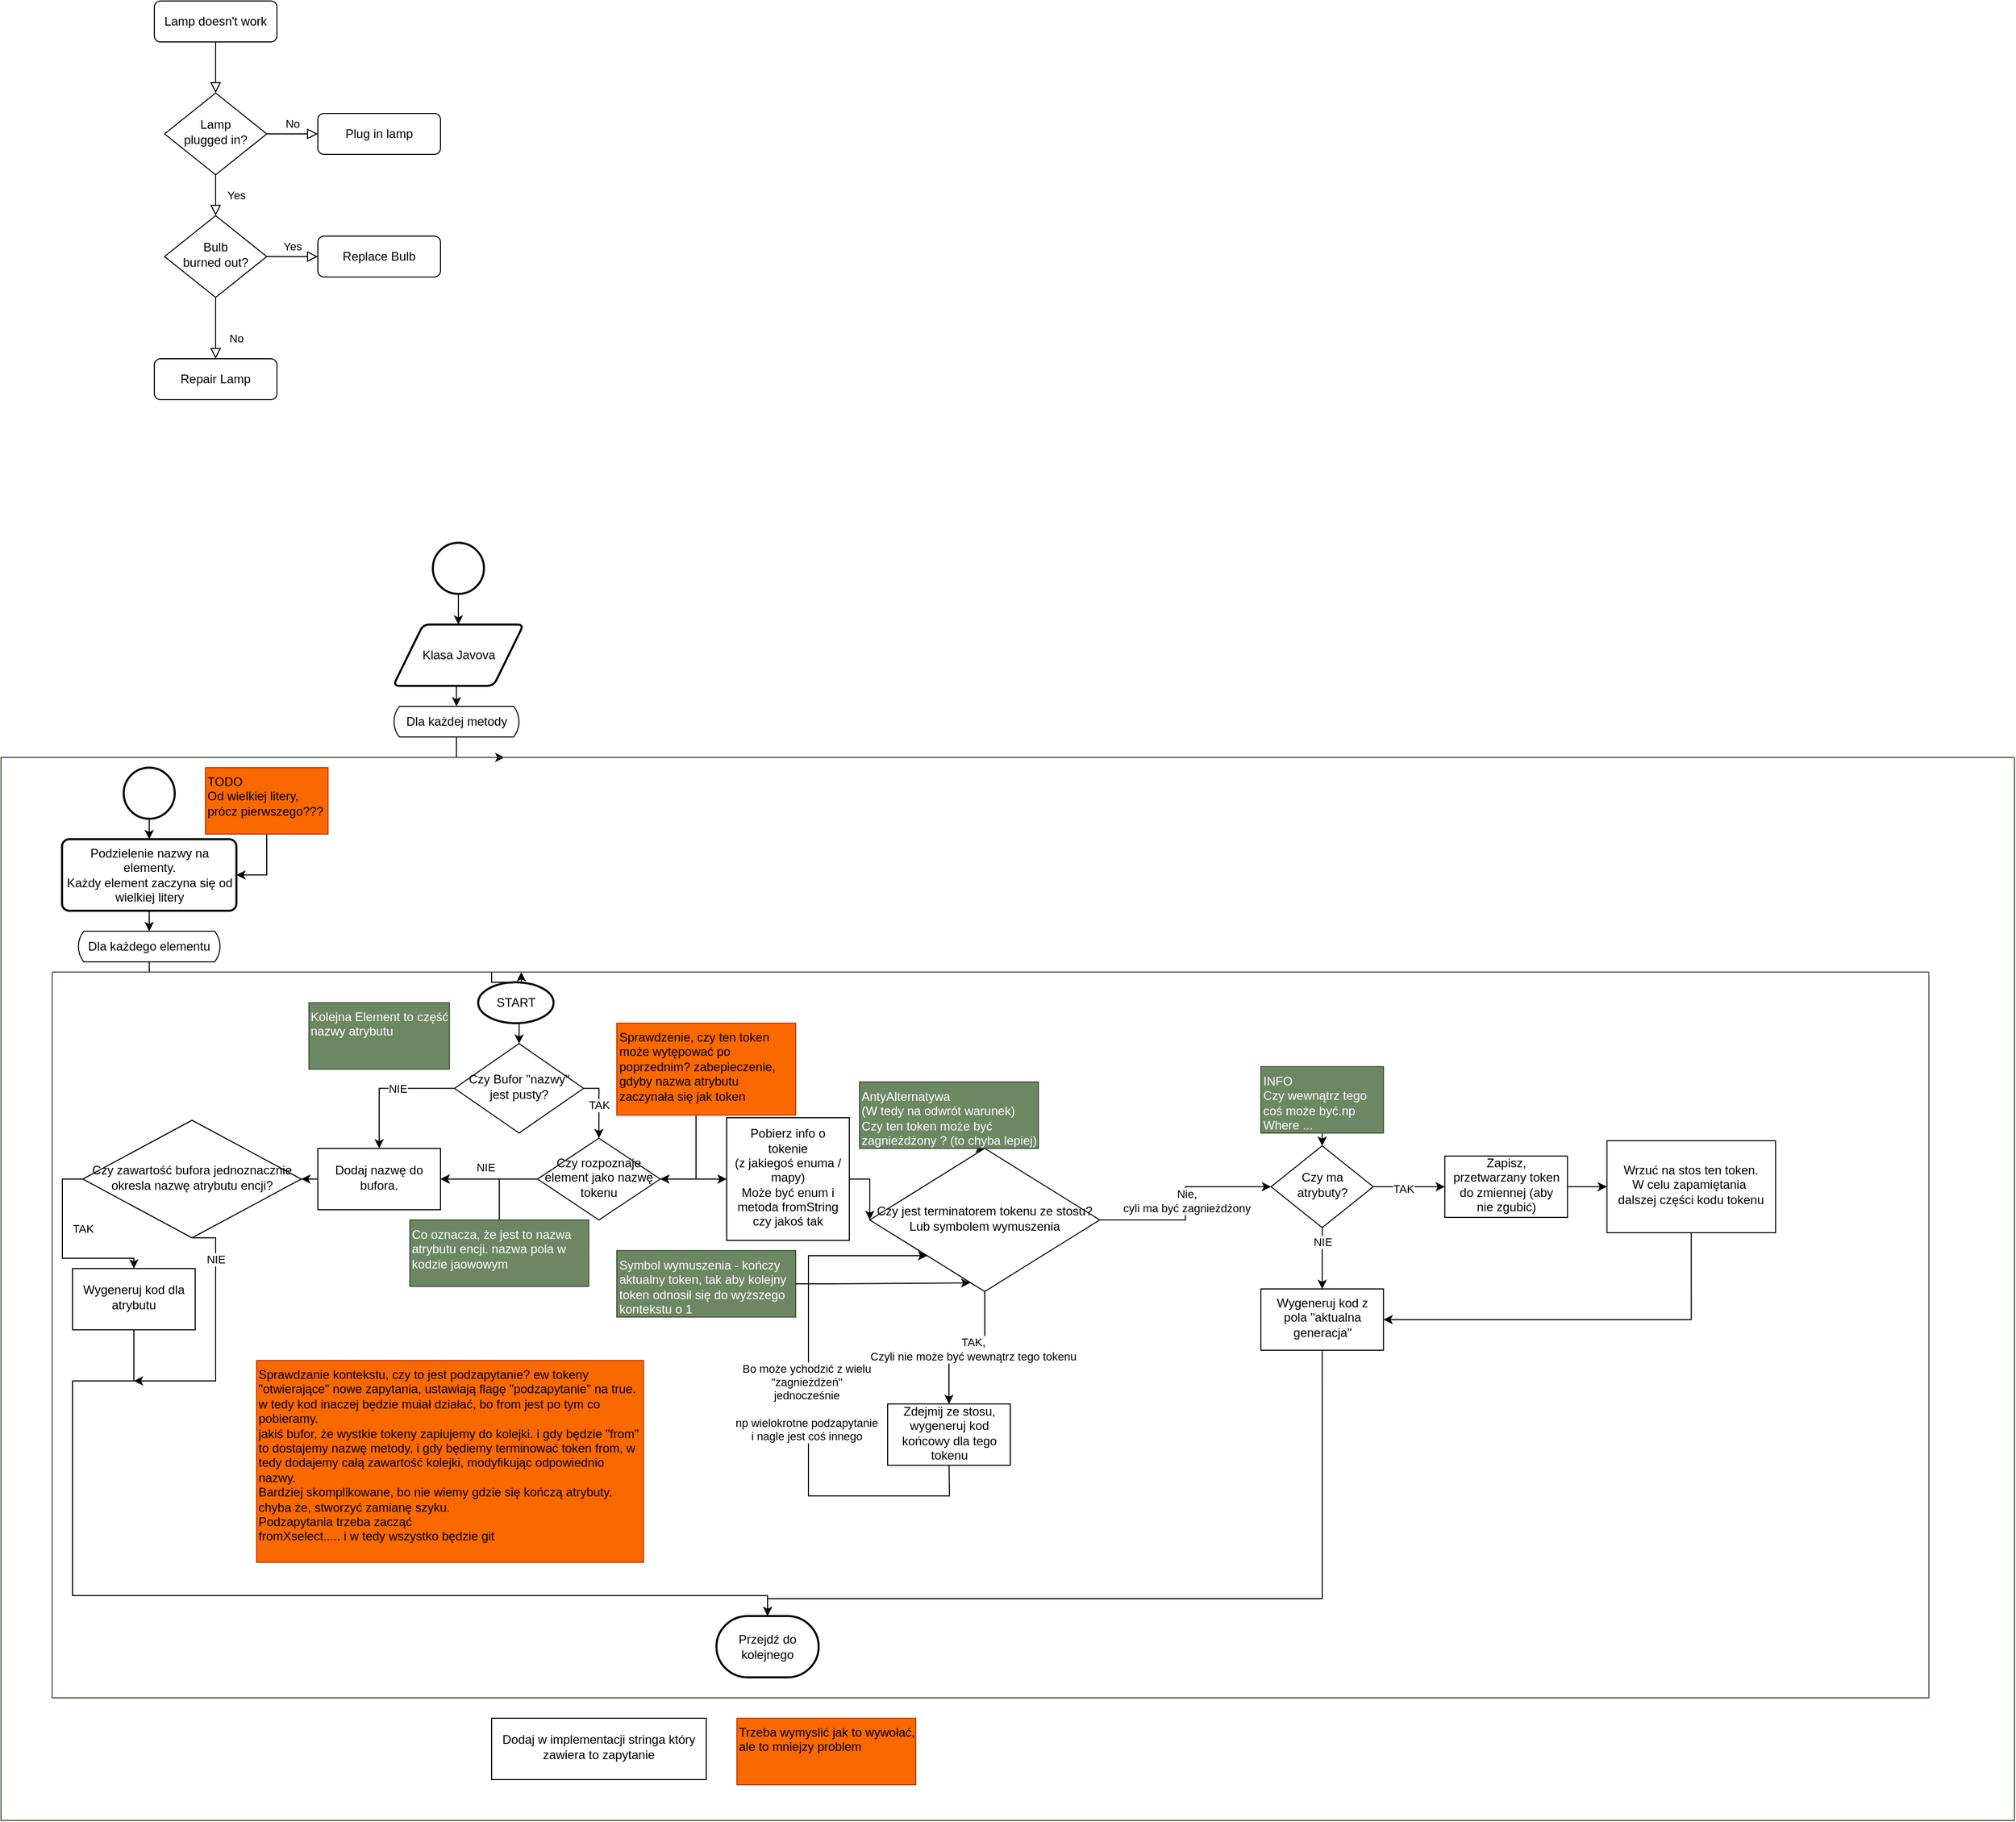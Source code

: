 <mxfile version="24.3.0" type="github">
  <diagram id="C5RBs43oDa-KdzZeNtuy" name="Page-1">
    <mxGraphModel dx="1490" dy="1431" grid="1" gridSize="10" guides="1" tooltips="1" connect="1" arrows="1" fold="1" page="0" pageScale="1" pageWidth="827" pageHeight="1169" math="0" shadow="0">
      <root>
        <mxCell id="WIyWlLk6GJQsqaUBKTNV-0" />
        <mxCell id="WIyWlLk6GJQsqaUBKTNV-1" parent="WIyWlLk6GJQsqaUBKTNV-0" />
        <mxCell id="WIyWlLk6GJQsqaUBKTNV-2" value="" style="rounded=0;html=1;jettySize=auto;orthogonalLoop=1;fontSize=11;endArrow=block;endFill=0;endSize=8;strokeWidth=1;shadow=0;labelBackgroundColor=none;edgeStyle=orthogonalEdgeStyle;" parent="WIyWlLk6GJQsqaUBKTNV-1" source="WIyWlLk6GJQsqaUBKTNV-3" target="WIyWlLk6GJQsqaUBKTNV-6" edge="1">
          <mxGeometry relative="1" as="geometry" />
        </mxCell>
        <mxCell id="WIyWlLk6GJQsqaUBKTNV-3" value="Lamp doesn&#39;t work" style="rounded=1;whiteSpace=wrap;html=1;fontSize=12;glass=0;strokeWidth=1;shadow=0;" parent="WIyWlLk6GJQsqaUBKTNV-1" vertex="1">
          <mxGeometry x="-270" y="-620" width="120" height="40" as="geometry" />
        </mxCell>
        <mxCell id="WIyWlLk6GJQsqaUBKTNV-4" value="Yes" style="rounded=0;html=1;jettySize=auto;orthogonalLoop=1;fontSize=11;endArrow=block;endFill=0;endSize=8;strokeWidth=1;shadow=0;labelBackgroundColor=none;edgeStyle=orthogonalEdgeStyle;" parent="WIyWlLk6GJQsqaUBKTNV-1" source="WIyWlLk6GJQsqaUBKTNV-6" target="WIyWlLk6GJQsqaUBKTNV-10" edge="1">
          <mxGeometry y="20" relative="1" as="geometry">
            <mxPoint as="offset" />
          </mxGeometry>
        </mxCell>
        <mxCell id="WIyWlLk6GJQsqaUBKTNV-5" value="No" style="edgeStyle=orthogonalEdgeStyle;rounded=0;html=1;jettySize=auto;orthogonalLoop=1;fontSize=11;endArrow=block;endFill=0;endSize=8;strokeWidth=1;shadow=0;labelBackgroundColor=none;" parent="WIyWlLk6GJQsqaUBKTNV-1" source="WIyWlLk6GJQsqaUBKTNV-6" target="WIyWlLk6GJQsqaUBKTNV-7" edge="1">
          <mxGeometry y="10" relative="1" as="geometry">
            <mxPoint as="offset" />
          </mxGeometry>
        </mxCell>
        <mxCell id="WIyWlLk6GJQsqaUBKTNV-6" value="Lamp&lt;br&gt;plugged in?" style="rhombus;whiteSpace=wrap;html=1;shadow=0;fontFamily=Helvetica;fontSize=12;align=center;strokeWidth=1;spacing=6;spacingTop=-4;" parent="WIyWlLk6GJQsqaUBKTNV-1" vertex="1">
          <mxGeometry x="-260" y="-530" width="100" height="80" as="geometry" />
        </mxCell>
        <mxCell id="WIyWlLk6GJQsqaUBKTNV-7" value="Plug in lamp" style="rounded=1;whiteSpace=wrap;html=1;fontSize=12;glass=0;strokeWidth=1;shadow=0;" parent="WIyWlLk6GJQsqaUBKTNV-1" vertex="1">
          <mxGeometry x="-110" y="-510" width="120" height="40" as="geometry" />
        </mxCell>
        <mxCell id="WIyWlLk6GJQsqaUBKTNV-8" value="No" style="rounded=0;html=1;jettySize=auto;orthogonalLoop=1;fontSize=11;endArrow=block;endFill=0;endSize=8;strokeWidth=1;shadow=0;labelBackgroundColor=none;edgeStyle=orthogonalEdgeStyle;" parent="WIyWlLk6GJQsqaUBKTNV-1" source="WIyWlLk6GJQsqaUBKTNV-10" target="WIyWlLk6GJQsqaUBKTNV-11" edge="1">
          <mxGeometry x="0.333" y="20" relative="1" as="geometry">
            <mxPoint as="offset" />
          </mxGeometry>
        </mxCell>
        <mxCell id="WIyWlLk6GJQsqaUBKTNV-9" value="Yes" style="edgeStyle=orthogonalEdgeStyle;rounded=0;html=1;jettySize=auto;orthogonalLoop=1;fontSize=11;endArrow=block;endFill=0;endSize=8;strokeWidth=1;shadow=0;labelBackgroundColor=none;" parent="WIyWlLk6GJQsqaUBKTNV-1" source="WIyWlLk6GJQsqaUBKTNV-10" target="WIyWlLk6GJQsqaUBKTNV-12" edge="1">
          <mxGeometry y="10" relative="1" as="geometry">
            <mxPoint as="offset" />
          </mxGeometry>
        </mxCell>
        <mxCell id="WIyWlLk6GJQsqaUBKTNV-10" value="Bulb&lt;br&gt;burned out?" style="rhombus;whiteSpace=wrap;html=1;shadow=0;fontFamily=Helvetica;fontSize=12;align=center;strokeWidth=1;spacing=6;spacingTop=-4;" parent="WIyWlLk6GJQsqaUBKTNV-1" vertex="1">
          <mxGeometry x="-260" y="-410" width="100" height="80" as="geometry" />
        </mxCell>
        <mxCell id="WIyWlLk6GJQsqaUBKTNV-11" value="Repair Lamp" style="rounded=1;whiteSpace=wrap;html=1;fontSize=12;glass=0;strokeWidth=1;shadow=0;" parent="WIyWlLk6GJQsqaUBKTNV-1" vertex="1">
          <mxGeometry x="-270" y="-270" width="120" height="40" as="geometry" />
        </mxCell>
        <mxCell id="WIyWlLk6GJQsqaUBKTNV-12" value="Replace Bulb" style="rounded=1;whiteSpace=wrap;html=1;fontSize=12;glass=0;strokeWidth=1;shadow=0;" parent="WIyWlLk6GJQsqaUBKTNV-1" vertex="1">
          <mxGeometry x="-110" y="-390" width="120" height="40" as="geometry" />
        </mxCell>
        <mxCell id="cGUAd-4T3Jj6xi8aEvbd-7" style="edgeStyle=orthogonalEdgeStyle;rounded=0;orthogonalLoop=1;jettySize=auto;html=1;exitX=0.5;exitY=1;exitDx=0;exitDy=0;exitPerimeter=0;entryX=0.5;entryY=0;entryDx=0;entryDy=0;" edge="1" parent="WIyWlLk6GJQsqaUBKTNV-1" source="cGUAd-4T3Jj6xi8aEvbd-0" target="cGUAd-4T3Jj6xi8aEvbd-4">
          <mxGeometry relative="1" as="geometry" />
        </mxCell>
        <mxCell id="cGUAd-4T3Jj6xi8aEvbd-0" value="" style="strokeWidth=2;html=1;shape=mxgraph.flowchart.start_2;whiteSpace=wrap;" vertex="1" parent="WIyWlLk6GJQsqaUBKTNV-1">
          <mxGeometry x="2.5" y="-90" width="50" height="50" as="geometry" />
        </mxCell>
        <mxCell id="cGUAd-4T3Jj6xi8aEvbd-4" value="&lt;div&gt;Klasa Javova&lt;/div&gt;" style="shape=parallelogram;html=1;strokeWidth=2;perimeter=parallelogramPerimeter;whiteSpace=wrap;rounded=1;arcSize=12;size=0.23;" vertex="1" parent="WIyWlLk6GJQsqaUBKTNV-1">
          <mxGeometry x="-36.25" y="-10" width="127.5" height="60" as="geometry" />
        </mxCell>
        <mxCell id="cGUAd-4T3Jj6xi8aEvbd-19" style="edgeStyle=orthogonalEdgeStyle;rounded=0;orthogonalLoop=1;jettySize=auto;html=1;exitX=0.5;exitY=1;exitDx=0;exitDy=0;exitPerimeter=0;entryX=0.25;entryY=0;entryDx=0;entryDy=0;" edge="1" parent="WIyWlLk6GJQsqaUBKTNV-1" source="cGUAd-4T3Jj6xi8aEvbd-11" target="cGUAd-4T3Jj6xi8aEvbd-16">
          <mxGeometry relative="1" as="geometry" />
        </mxCell>
        <mxCell id="cGUAd-4T3Jj6xi8aEvbd-11" value="Dla każdej metody" style="html=1;dashed=0;whiteSpace=wrap;shape=mxgraph.dfd.loop" vertex="1" parent="WIyWlLk6GJQsqaUBKTNV-1">
          <mxGeometry x="-36.25" y="70" width="123.75" height="30" as="geometry" />
        </mxCell>
        <mxCell id="cGUAd-4T3Jj6xi8aEvbd-12" style="edgeStyle=orthogonalEdgeStyle;rounded=0;orthogonalLoop=1;jettySize=auto;html=1;exitX=0.5;exitY=1;exitDx=0;exitDy=0;entryX=0.5;entryY=0;entryDx=0;entryDy=0;entryPerimeter=0;" edge="1" parent="WIyWlLk6GJQsqaUBKTNV-1" source="cGUAd-4T3Jj6xi8aEvbd-4" target="cGUAd-4T3Jj6xi8aEvbd-11">
          <mxGeometry relative="1" as="geometry" />
        </mxCell>
        <mxCell id="cGUAd-4T3Jj6xi8aEvbd-16" value="" style="swimlane;startSize=0;fillColor=#6d8764;fontColor=#ffffff;strokeColor=#3A5431;" vertex="1" parent="WIyWlLk6GJQsqaUBKTNV-1">
          <mxGeometry x="-420" y="120" width="1970" height="1040" as="geometry">
            <mxRectangle x="-70" y="140" width="50" height="40" as="alternateBounds" />
          </mxGeometry>
        </mxCell>
        <mxCell id="cGUAd-4T3Jj6xi8aEvbd-22" style="edgeStyle=orthogonalEdgeStyle;rounded=0;orthogonalLoop=1;jettySize=auto;html=1;exitX=0.5;exitY=1;exitDx=0;exitDy=0;entryX=1;entryY=0.5;entryDx=0;entryDy=0;" edge="1" parent="cGUAd-4T3Jj6xi8aEvbd-16" source="cGUAd-4T3Jj6xi8aEvbd-14" target="cGUAd-4T3Jj6xi8aEvbd-13">
          <mxGeometry relative="1" as="geometry" />
        </mxCell>
        <mxCell id="cGUAd-4T3Jj6xi8aEvbd-14" value="&lt;div&gt;TODO&lt;/div&gt;&lt;div&gt;Od wielkiej litery, prócz pierwszego???&lt;br&gt;&lt;/div&gt;" style="text;html=1;whiteSpace=wrap;overflow=hidden;rounded=0;fillColor=#fa6800;fontColor=#000000;strokeColor=#C73500;" vertex="1" parent="cGUAd-4T3Jj6xi8aEvbd-16">
          <mxGeometry x="200" y="10" width="120" height="65" as="geometry" />
        </mxCell>
        <mxCell id="cGUAd-4T3Jj6xi8aEvbd-13" value="&lt;div&gt;Podzielenie nazwy na elementy.&lt;/div&gt;&lt;div&gt;Każdy element zaczyna się od wielkiej litery&lt;br&gt;&lt;/div&gt;" style="rounded=1;whiteSpace=wrap;html=1;absoluteArcSize=1;arcSize=14;strokeWidth=2;" vertex="1" parent="cGUAd-4T3Jj6xi8aEvbd-16">
          <mxGeometry x="59.69" y="80" width="170.62" height="70" as="geometry" />
        </mxCell>
        <mxCell id="cGUAd-4T3Jj6xi8aEvbd-23" style="edgeStyle=orthogonalEdgeStyle;rounded=0;orthogonalLoop=1;jettySize=auto;html=1;exitX=0.5;exitY=1;exitDx=0;exitDy=0;exitPerimeter=0;entryX=0.5;entryY=0;entryDx=0;entryDy=0;" edge="1" parent="cGUAd-4T3Jj6xi8aEvbd-16" source="cGUAd-4T3Jj6xi8aEvbd-20" target="cGUAd-4T3Jj6xi8aEvbd-13">
          <mxGeometry relative="1" as="geometry" />
        </mxCell>
        <mxCell id="cGUAd-4T3Jj6xi8aEvbd-20" value="" style="strokeWidth=2;html=1;shape=mxgraph.flowchart.start_2;whiteSpace=wrap;" vertex="1" parent="cGUAd-4T3Jj6xi8aEvbd-16">
          <mxGeometry x="120" y="10" width="50" height="50" as="geometry" />
        </mxCell>
        <mxCell id="cGUAd-4T3Jj6xi8aEvbd-87" style="edgeStyle=orthogonalEdgeStyle;rounded=0;orthogonalLoop=1;jettySize=auto;html=1;exitX=0.5;exitY=1;exitDx=0;exitDy=0;exitPerimeter=0;entryX=0.25;entryY=0;entryDx=0;entryDy=0;" edge="1" parent="cGUAd-4T3Jj6xi8aEvbd-16" source="cGUAd-4T3Jj6xi8aEvbd-25" target="cGUAd-4T3Jj6xi8aEvbd-27">
          <mxGeometry relative="1" as="geometry">
            <Array as="points">
              <mxPoint x="145" y="210" />
              <mxPoint x="480" y="210" />
              <mxPoint x="480" y="220" />
            </Array>
          </mxGeometry>
        </mxCell>
        <mxCell id="cGUAd-4T3Jj6xi8aEvbd-25" value="Dla każdego elementu" style="html=1;dashed=0;whiteSpace=wrap;shape=mxgraph.dfd.loop" vertex="1" parent="cGUAd-4T3Jj6xi8aEvbd-16">
          <mxGeometry x="75" y="170" width="140" height="30" as="geometry" />
        </mxCell>
        <mxCell id="cGUAd-4T3Jj6xi8aEvbd-26" style="edgeStyle=orthogonalEdgeStyle;rounded=0;orthogonalLoop=1;jettySize=auto;html=1;exitX=0.5;exitY=1;exitDx=0;exitDy=0;entryX=0.5;entryY=0;entryDx=0;entryDy=0;entryPerimeter=0;" edge="1" parent="cGUAd-4T3Jj6xi8aEvbd-16" source="cGUAd-4T3Jj6xi8aEvbd-13" target="cGUAd-4T3Jj6xi8aEvbd-25">
          <mxGeometry relative="1" as="geometry" />
        </mxCell>
        <mxCell id="cGUAd-4T3Jj6xi8aEvbd-27" value="" style="swimlane;startSize=0;fillColor=#6d8764;fontColor=#ffffff;strokeColor=#3A5431;" vertex="1" parent="cGUAd-4T3Jj6xi8aEvbd-16">
          <mxGeometry x="50" y="210" width="1836.25" height="710" as="geometry" />
        </mxCell>
        <mxCell id="cGUAd-4T3Jj6xi8aEvbd-89" style="edgeStyle=orthogonalEdgeStyle;rounded=0;orthogonalLoop=1;jettySize=auto;html=1;exitX=0.5;exitY=1;exitDx=0;exitDy=0;exitPerimeter=0;entryX=0.5;entryY=0;entryDx=0;entryDy=0;" edge="1" parent="cGUAd-4T3Jj6xi8aEvbd-27" source="cGUAd-4T3Jj6xi8aEvbd-30" target="cGUAd-4T3Jj6xi8aEvbd-88">
          <mxGeometry relative="1" as="geometry" />
        </mxCell>
        <mxCell id="cGUAd-4T3Jj6xi8aEvbd-30" value="START" style="strokeWidth=2;html=1;shape=mxgraph.flowchart.start_2;whiteSpace=wrap;" vertex="1" parent="cGUAd-4T3Jj6xi8aEvbd-27">
          <mxGeometry x="416.87" y="10" width="73.75" height="40" as="geometry" />
        </mxCell>
        <mxCell id="cGUAd-4T3Jj6xi8aEvbd-56" style="edgeStyle=orthogonalEdgeStyle;rounded=0;orthogonalLoop=1;jettySize=auto;html=1;entryX=0;entryY=0.5;entryDx=0;entryDy=0;" edge="1" parent="cGUAd-4T3Jj6xi8aEvbd-27" source="cGUAd-4T3Jj6xi8aEvbd-31" target="cGUAd-4T3Jj6xi8aEvbd-55">
          <mxGeometry relative="1" as="geometry" />
        </mxCell>
        <mxCell id="cGUAd-4T3Jj6xi8aEvbd-96" style="edgeStyle=orthogonalEdgeStyle;rounded=0;orthogonalLoop=1;jettySize=auto;html=1;exitX=0;exitY=0.5;exitDx=0;exitDy=0;entryX=1;entryY=0.5;entryDx=0;entryDy=0;" edge="1" parent="cGUAd-4T3Jj6xi8aEvbd-27" source="cGUAd-4T3Jj6xi8aEvbd-31" target="cGUAd-4T3Jj6xi8aEvbd-93">
          <mxGeometry relative="1" as="geometry" />
        </mxCell>
        <mxCell id="cGUAd-4T3Jj6xi8aEvbd-97" value="&lt;div&gt;NIE&lt;/div&gt;" style="edgeLabel;html=1;align=center;verticalAlign=middle;resizable=0;points=[];" vertex="1" connectable="0" parent="cGUAd-4T3Jj6xi8aEvbd-96">
          <mxGeometry x="0.104" y="-3" relative="1" as="geometry">
            <mxPoint x="1" y="-9" as="offset" />
          </mxGeometry>
        </mxCell>
        <mxCell id="cGUAd-4T3Jj6xi8aEvbd-31" value="Czy rozpoznaje element jako nazwę tokenu" style="rhombus;whiteSpace=wrap;html=1;shadow=0;fontFamily=Helvetica;fontSize=12;align=center;strokeWidth=1;spacing=6;spacingTop=-4;" vertex="1" parent="cGUAd-4T3Jj6xi8aEvbd-27">
          <mxGeometry x="475" y="162.5" width="120" height="80" as="geometry" />
        </mxCell>
        <mxCell id="cGUAd-4T3Jj6xi8aEvbd-38" value="" style="edgeStyle=orthogonalEdgeStyle;rounded=0;orthogonalLoop=1;jettySize=auto;html=1;" edge="1" parent="cGUAd-4T3Jj6xi8aEvbd-27" source="cGUAd-4T3Jj6xi8aEvbd-36" target="cGUAd-4T3Jj6xi8aEvbd-37">
          <mxGeometry relative="1" as="geometry" />
        </mxCell>
        <mxCell id="cGUAd-4T3Jj6xi8aEvbd-39" value="TAK" style="edgeLabel;html=1;align=center;verticalAlign=middle;resizable=0;points=[];" vertex="1" connectable="0" parent="cGUAd-4T3Jj6xi8aEvbd-38">
          <mxGeometry x="-0.155" y="-2" relative="1" as="geometry">
            <mxPoint as="offset" />
          </mxGeometry>
        </mxCell>
        <mxCell id="cGUAd-4T3Jj6xi8aEvbd-42" value="" style="edgeStyle=orthogonalEdgeStyle;rounded=0;orthogonalLoop=1;jettySize=auto;html=1;" edge="1" parent="cGUAd-4T3Jj6xi8aEvbd-27" source="cGUAd-4T3Jj6xi8aEvbd-36" target="cGUAd-4T3Jj6xi8aEvbd-41">
          <mxGeometry relative="1" as="geometry" />
        </mxCell>
        <mxCell id="cGUAd-4T3Jj6xi8aEvbd-43" value="&lt;div&gt;NIE&lt;/div&gt;" style="edgeLabel;html=1;align=center;verticalAlign=middle;resizable=0;points=[];" vertex="1" connectable="0" parent="cGUAd-4T3Jj6xi8aEvbd-42">
          <mxGeometry x="-0.532" relative="1" as="geometry">
            <mxPoint as="offset" />
          </mxGeometry>
        </mxCell>
        <mxCell id="cGUAd-4T3Jj6xi8aEvbd-36" value="Czy ma atrybuty?" style="rhombus;whiteSpace=wrap;html=1;shadow=0;fontFamily=Helvetica;fontSize=12;align=center;strokeWidth=1;spacing=6;spacingTop=-4;" vertex="1" parent="cGUAd-4T3Jj6xi8aEvbd-27">
          <mxGeometry x="1192.65" y="170" width="100" height="80" as="geometry" />
        </mxCell>
        <mxCell id="cGUAd-4T3Jj6xi8aEvbd-47" value="" style="edgeStyle=orthogonalEdgeStyle;rounded=0;orthogonalLoop=1;jettySize=auto;html=1;" edge="1" parent="cGUAd-4T3Jj6xi8aEvbd-27" source="cGUAd-4T3Jj6xi8aEvbd-37" target="cGUAd-4T3Jj6xi8aEvbd-46">
          <mxGeometry relative="1" as="geometry" />
        </mxCell>
        <mxCell id="cGUAd-4T3Jj6xi8aEvbd-37" value="&lt;div&gt;Zapisz, przetwarzany token&lt;/div&gt;&lt;div&gt;do zmiennej (aby nie zgubić)&lt;br&gt;&lt;/div&gt;" style="whiteSpace=wrap;html=1;shadow=0;strokeWidth=1;spacing=6;spacingTop=-4;" vertex="1" parent="cGUAd-4T3Jj6xi8aEvbd-27">
          <mxGeometry x="1362.65" y="180" width="120" height="60" as="geometry" />
        </mxCell>
        <mxCell id="cGUAd-4T3Jj6xi8aEvbd-41" value="&lt;div&gt;Wygeneruj kod z&lt;/div&gt;&lt;div&gt;pola &quot;aktualna generacja&quot;&lt;br&gt;&lt;/div&gt;" style="whiteSpace=wrap;html=1;shadow=0;strokeWidth=1;spacing=6;spacingTop=-4;" vertex="1" parent="cGUAd-4T3Jj6xi8aEvbd-27">
          <mxGeometry x="1182.65" y="310" width="120" height="60" as="geometry" />
        </mxCell>
        <mxCell id="cGUAd-4T3Jj6xi8aEvbd-45" style="edgeStyle=orthogonalEdgeStyle;rounded=0;orthogonalLoop=1;jettySize=auto;html=1;exitX=0.5;exitY=1;exitDx=0;exitDy=0;entryX=0.5;entryY=0;entryDx=0;entryDy=0;" edge="1" parent="cGUAd-4T3Jj6xi8aEvbd-27" source="cGUAd-4T3Jj6xi8aEvbd-44" target="cGUAd-4T3Jj6xi8aEvbd-36">
          <mxGeometry relative="1" as="geometry" />
        </mxCell>
        <mxCell id="cGUAd-4T3Jj6xi8aEvbd-44" value="&lt;div&gt;INFO&lt;/div&gt;&lt;div&gt;Czy wewnątrz tego coś może być.np Where ... &lt;br&gt;&lt;/div&gt;" style="text;html=1;whiteSpace=wrap;overflow=hidden;rounded=0;fillColor=#6d8764;fontColor=#ffffff;strokeColor=#3A5431;" vertex="1" parent="cGUAd-4T3Jj6xi8aEvbd-27">
          <mxGeometry x="1182.65" y="92.5" width="120" height="65" as="geometry" />
        </mxCell>
        <mxCell id="cGUAd-4T3Jj6xi8aEvbd-75" style="edgeStyle=orthogonalEdgeStyle;rounded=0;orthogonalLoop=1;jettySize=auto;html=1;exitX=0.5;exitY=1;exitDx=0;exitDy=0;entryX=1;entryY=0.5;entryDx=0;entryDy=0;" edge="1" parent="cGUAd-4T3Jj6xi8aEvbd-27" source="cGUAd-4T3Jj6xi8aEvbd-46" target="cGUAd-4T3Jj6xi8aEvbd-41">
          <mxGeometry relative="1" as="geometry" />
        </mxCell>
        <mxCell id="cGUAd-4T3Jj6xi8aEvbd-46" value="&lt;div&gt;Wrzuć na stos ten token.&lt;/div&gt;&lt;div&gt;W celu zapamiętania&amp;nbsp; &lt;br&gt;&lt;/div&gt;&lt;div&gt;dalszej części kodu tokenu&lt;/div&gt;" style="whiteSpace=wrap;html=1;shadow=0;strokeWidth=1;spacing=6;spacingTop=-4;" vertex="1" parent="cGUAd-4T3Jj6xi8aEvbd-27">
          <mxGeometry x="1521.25" y="165" width="165" height="90" as="geometry" />
        </mxCell>
        <mxCell id="cGUAd-4T3Jj6xi8aEvbd-60" style="edgeStyle=orthogonalEdgeStyle;rounded=0;orthogonalLoop=1;jettySize=auto;html=1;exitX=1;exitY=0.5;exitDx=0;exitDy=0;entryX=0;entryY=0.5;entryDx=0;entryDy=0;" edge="1" parent="cGUAd-4T3Jj6xi8aEvbd-27" source="cGUAd-4T3Jj6xi8aEvbd-55" target="cGUAd-4T3Jj6xi8aEvbd-58">
          <mxGeometry relative="1" as="geometry" />
        </mxCell>
        <mxCell id="cGUAd-4T3Jj6xi8aEvbd-55" value="&lt;div&gt;Pobierz info o tokenie&lt;/div&gt;&lt;div&gt;(z jakiegoś enuma / mapy)&lt;/div&gt;&lt;div&gt;Może być enum i metoda fromString czy jakoś tak&lt;br&gt;&lt;/div&gt;" style="whiteSpace=wrap;html=1;shadow=0;strokeWidth=1;spacing=6;spacingTop=-4;" vertex="1" parent="cGUAd-4T3Jj6xi8aEvbd-27">
          <mxGeometry x="660" y="142.5" width="120" height="120" as="geometry" />
        </mxCell>
        <mxCell id="cGUAd-4T3Jj6xi8aEvbd-63" value="" style="edgeStyle=orthogonalEdgeStyle;rounded=0;orthogonalLoop=1;jettySize=auto;html=1;" edge="1" parent="cGUAd-4T3Jj6xi8aEvbd-27" source="cGUAd-4T3Jj6xi8aEvbd-58" target="cGUAd-4T3Jj6xi8aEvbd-62">
          <mxGeometry relative="1" as="geometry" />
        </mxCell>
        <mxCell id="cGUAd-4T3Jj6xi8aEvbd-64" value="&lt;div&gt;TAK, &lt;br&gt;&lt;/div&gt;&lt;div&gt;Czyli nie może być wewnątrz tego tokenu&lt;br&gt;&lt;/div&gt;" style="edgeLabel;html=1;align=center;verticalAlign=middle;resizable=0;points=[];" vertex="1" connectable="0" parent="cGUAd-4T3Jj6xi8aEvbd-63">
          <mxGeometry x="-0.076" y="1" relative="1" as="geometry">
            <mxPoint as="offset" />
          </mxGeometry>
        </mxCell>
        <mxCell id="cGUAd-4T3Jj6xi8aEvbd-71" style="edgeStyle=orthogonalEdgeStyle;rounded=0;orthogonalLoop=1;jettySize=auto;html=1;exitX=1;exitY=0.5;exitDx=0;exitDy=0;entryX=0;entryY=0.5;entryDx=0;entryDy=0;" edge="1" parent="cGUAd-4T3Jj6xi8aEvbd-27" source="cGUAd-4T3Jj6xi8aEvbd-58" target="cGUAd-4T3Jj6xi8aEvbd-36">
          <mxGeometry relative="1" as="geometry" />
        </mxCell>
        <mxCell id="cGUAd-4T3Jj6xi8aEvbd-72" value="&lt;div&gt;Nie,&lt;/div&gt;&lt;div&gt;cyli ma być zagnieżdżony&lt;br&gt;&lt;/div&gt;" style="edgeLabel;html=1;align=center;verticalAlign=middle;resizable=0;points=[];" vertex="1" connectable="0" parent="cGUAd-4T3Jj6xi8aEvbd-71">
          <mxGeometry x="0.022" y="-1" relative="1" as="geometry">
            <mxPoint as="offset" />
          </mxGeometry>
        </mxCell>
        <mxCell id="cGUAd-4T3Jj6xi8aEvbd-58" value="&lt;div&gt;Czy jest terminatorem tokenu ze stosu?&lt;/div&gt;&lt;div&gt;Lub symbolem wymuszenia&lt;br&gt;&lt;/div&gt;" style="rhombus;whiteSpace=wrap;html=1;shadow=0;fontFamily=Helvetica;fontSize=12;align=center;strokeWidth=1;spacing=6;spacingTop=-4;" vertex="1" parent="cGUAd-4T3Jj6xi8aEvbd-27">
          <mxGeometry x="800" y="172.5" width="225" height="140" as="geometry" />
        </mxCell>
        <mxCell id="cGUAd-4T3Jj6xi8aEvbd-61" style="edgeStyle=orthogonalEdgeStyle;rounded=0;orthogonalLoop=1;jettySize=auto;html=1;exitX=0.5;exitY=1;exitDx=0;exitDy=0;entryX=0.5;entryY=0;entryDx=0;entryDy=0;" edge="1" parent="cGUAd-4T3Jj6xi8aEvbd-27" source="cGUAd-4T3Jj6xi8aEvbd-59" target="cGUAd-4T3Jj6xi8aEvbd-58">
          <mxGeometry relative="1" as="geometry" />
        </mxCell>
        <mxCell id="cGUAd-4T3Jj6xi8aEvbd-59" value="&lt;div&gt;AntyAlternatywa&lt;/div&gt;&lt;div&gt;(W tedy na odwrót warunek)&lt;/div&gt;&lt;div&gt;Czy ten token może być zagnieżdżony ? (to chyba lepiej)&lt;br&gt;&lt;/div&gt;" style="text;html=1;whiteSpace=wrap;overflow=hidden;rounded=0;fillColor=#6d8764;fontColor=#ffffff;strokeColor=#3A5431;" vertex="1" parent="cGUAd-4T3Jj6xi8aEvbd-27">
          <mxGeometry x="790" y="107.5" width="175" height="65" as="geometry" />
        </mxCell>
        <mxCell id="cGUAd-4T3Jj6xi8aEvbd-67" style="edgeStyle=orthogonalEdgeStyle;rounded=0;orthogonalLoop=1;jettySize=auto;html=1;exitX=0.5;exitY=1;exitDx=0;exitDy=0;entryX=0;entryY=1;entryDx=0;entryDy=0;" edge="1" parent="cGUAd-4T3Jj6xi8aEvbd-27" source="cGUAd-4T3Jj6xi8aEvbd-62" target="cGUAd-4T3Jj6xi8aEvbd-58">
          <mxGeometry relative="1" as="geometry">
            <mxPoint x="847.5" y="477.5" as="sourcePoint" />
            <mxPoint x="770.0" y="247.5" as="targetPoint" />
            <Array as="points">
              <mxPoint x="878" y="477.5" />
              <mxPoint x="878" y="512.5" />
              <mxPoint x="740" y="512.5" />
              <mxPoint x="740" y="282.5" />
            </Array>
          </mxGeometry>
        </mxCell>
        <mxCell id="cGUAd-4T3Jj6xi8aEvbd-68" value="&lt;div&gt;Bo może ychodzić z wielu &lt;br&gt;&lt;/div&gt;&lt;div&gt;&quot;zagnieżdżeń&quot;&lt;/div&gt;&lt;div&gt;jednocześnie&lt;/div&gt;&lt;div&gt;&lt;br&gt;&lt;/div&gt;&lt;div&gt;np wielokrotne podzapytanie &lt;br&gt;&lt;/div&gt;&lt;div&gt;i nagle jest coś innego&lt;br&gt;&lt;/div&gt;" style="edgeLabel;html=1;align=center;verticalAlign=middle;resizable=0;points=[];" vertex="1" connectable="0" parent="cGUAd-4T3Jj6xi8aEvbd-67">
          <mxGeometry x="0.064" y="2" relative="1" as="geometry">
            <mxPoint y="12" as="offset" />
          </mxGeometry>
        </mxCell>
        <mxCell id="cGUAd-4T3Jj6xi8aEvbd-62" value="&lt;div&gt;Zdejmij ze stosu,&lt;/div&gt;&lt;div&gt;wygeneruj kod końcowy dla tego tokenu&lt;br&gt;&lt;/div&gt;" style="whiteSpace=wrap;html=1;shadow=0;strokeWidth=1;spacing=6;spacingTop=-4;" vertex="1" parent="cGUAd-4T3Jj6xi8aEvbd-27">
          <mxGeometry x="817.5" y="422.5" width="120" height="60" as="geometry" />
        </mxCell>
        <mxCell id="cGUAd-4T3Jj6xi8aEvbd-69" value="Symbol wymuszenia - kończy aktualny token, tak aby kolejny token odnosił się do wyższego kontekstu o 1" style="text;html=1;whiteSpace=wrap;overflow=hidden;rounded=0;fillColor=#6d8764;fontColor=#ffffff;strokeColor=#3A5431;" vertex="1" parent="cGUAd-4T3Jj6xi8aEvbd-27">
          <mxGeometry x="552.5" y="272.5" width="175" height="65" as="geometry" />
        </mxCell>
        <mxCell id="cGUAd-4T3Jj6xi8aEvbd-70" style="edgeStyle=orthogonalEdgeStyle;rounded=0;orthogonalLoop=1;jettySize=auto;html=1;entryX=0.437;entryY=0.94;entryDx=0;entryDy=0;entryPerimeter=0;" edge="1" parent="cGUAd-4T3Jj6xi8aEvbd-27" source="cGUAd-4T3Jj6xi8aEvbd-69" target="cGUAd-4T3Jj6xi8aEvbd-58">
          <mxGeometry relative="1" as="geometry" />
        </mxCell>
        <mxCell id="cGUAd-4T3Jj6xi8aEvbd-73" value="Przejdź do kolejnego" style="strokeWidth=2;html=1;shape=mxgraph.flowchart.terminator;whiteSpace=wrap;" vertex="1" parent="cGUAd-4T3Jj6xi8aEvbd-27">
          <mxGeometry x="650" y="630" width="100" height="60" as="geometry" />
        </mxCell>
        <mxCell id="cGUAd-4T3Jj6xi8aEvbd-74" style="edgeStyle=orthogonalEdgeStyle;rounded=0;orthogonalLoop=1;jettySize=auto;html=1;exitX=0.5;exitY=1;exitDx=0;exitDy=0;entryX=0.5;entryY=0;entryDx=0;entryDy=0;entryPerimeter=0;" edge="1" parent="cGUAd-4T3Jj6xi8aEvbd-27" source="cGUAd-4T3Jj6xi8aEvbd-41" target="cGUAd-4T3Jj6xi8aEvbd-73">
          <mxGeometry relative="1" as="geometry">
            <Array as="points">
              <mxPoint x="1243" y="613" />
              <mxPoint x="700" y="613" />
            </Array>
          </mxGeometry>
        </mxCell>
        <mxCell id="cGUAd-4T3Jj6xi8aEvbd-107" style="edgeStyle=orthogonalEdgeStyle;rounded=0;orthogonalLoop=1;jettySize=auto;html=1;exitX=0;exitY=0.5;exitDx=0;exitDy=0;entryX=0.5;entryY=0;entryDx=0;entryDy=0;" edge="1" parent="cGUAd-4T3Jj6xi8aEvbd-27" source="cGUAd-4T3Jj6xi8aEvbd-79" target="cGUAd-4T3Jj6xi8aEvbd-106">
          <mxGeometry relative="1" as="geometry" />
        </mxCell>
        <mxCell id="cGUAd-4T3Jj6xi8aEvbd-108" value="TAK" style="edgeLabel;html=1;align=center;verticalAlign=middle;resizable=0;points=[];" vertex="1" connectable="0" parent="cGUAd-4T3Jj6xi8aEvbd-107">
          <mxGeometry x="-0.089" y="1" relative="1" as="geometry">
            <mxPoint x="19" y="-13" as="offset" />
          </mxGeometry>
        </mxCell>
        <mxCell id="cGUAd-4T3Jj6xi8aEvbd-109" style="edgeStyle=orthogonalEdgeStyle;rounded=0;orthogonalLoop=1;jettySize=auto;html=1;exitX=0.5;exitY=1;exitDx=0;exitDy=0;" edge="1" parent="cGUAd-4T3Jj6xi8aEvbd-27" source="cGUAd-4T3Jj6xi8aEvbd-79">
          <mxGeometry relative="1" as="geometry">
            <mxPoint x="80" y="400" as="targetPoint" />
            <Array as="points">
              <mxPoint x="160" y="260" />
              <mxPoint x="160" y="400" />
            </Array>
          </mxGeometry>
        </mxCell>
        <mxCell id="cGUAd-4T3Jj6xi8aEvbd-110" value="NIE" style="edgeLabel;html=1;align=center;verticalAlign=middle;resizable=0;points=[];" vertex="1" connectable="0" parent="cGUAd-4T3Jj6xi8aEvbd-109">
          <mxGeometry x="0.097" y="-1" relative="1" as="geometry">
            <mxPoint x="1" y="-90" as="offset" />
          </mxGeometry>
        </mxCell>
        <mxCell id="cGUAd-4T3Jj6xi8aEvbd-79" value="Czy zawartość bufora jednoznacznie okresla nazwę atrybutu encji?" style="rhombus;whiteSpace=wrap;html=1;shadow=0;fontFamily=Helvetica;fontSize=12;align=center;strokeWidth=1;spacing=6;spacingTop=-4;" vertex="1" parent="cGUAd-4T3Jj6xi8aEvbd-27">
          <mxGeometry x="30.0" y="145" width="213.75" height="115" as="geometry" />
        </mxCell>
        <mxCell id="cGUAd-4T3Jj6xi8aEvbd-98" style="edgeStyle=orthogonalEdgeStyle;rounded=0;orthogonalLoop=1;jettySize=auto;html=1;exitX=0.5;exitY=0;exitDx=0;exitDy=0;entryX=1;entryY=0.5;entryDx=0;entryDy=0;" edge="1" parent="cGUAd-4T3Jj6xi8aEvbd-27" source="cGUAd-4T3Jj6xi8aEvbd-82" target="cGUAd-4T3Jj6xi8aEvbd-93">
          <mxGeometry relative="1" as="geometry" />
        </mxCell>
        <mxCell id="cGUAd-4T3Jj6xi8aEvbd-82" value="Co oznacza, że jest to nazwa atrybutu encji. nazwa pola w kodzie jaowowym" style="text;html=1;whiteSpace=wrap;overflow=hidden;rounded=0;fillColor=#6d8764;fontColor=#ffffff;strokeColor=#3A5431;" vertex="1" parent="cGUAd-4T3Jj6xi8aEvbd-27">
          <mxGeometry x="350" y="242.5" width="175" height="65" as="geometry" />
        </mxCell>
        <mxCell id="cGUAd-4T3Jj6xi8aEvbd-91" style="edgeStyle=orthogonalEdgeStyle;rounded=0;orthogonalLoop=1;jettySize=auto;html=1;exitX=1;exitY=0.5;exitDx=0;exitDy=0;entryX=0.5;entryY=0;entryDx=0;entryDy=0;" edge="1" parent="cGUAd-4T3Jj6xi8aEvbd-27" source="cGUAd-4T3Jj6xi8aEvbd-88" target="cGUAd-4T3Jj6xi8aEvbd-31">
          <mxGeometry relative="1" as="geometry">
            <Array as="points">
              <mxPoint x="535" y="114" />
            </Array>
          </mxGeometry>
        </mxCell>
        <mxCell id="cGUAd-4T3Jj6xi8aEvbd-92" value="TAK" style="edgeLabel;html=1;align=center;verticalAlign=middle;resizable=0;points=[];" vertex="1" connectable="0" parent="cGUAd-4T3Jj6xi8aEvbd-91">
          <mxGeometry x="-0.632" relative="1" as="geometry">
            <mxPoint x="3" y="16" as="offset" />
          </mxGeometry>
        </mxCell>
        <mxCell id="cGUAd-4T3Jj6xi8aEvbd-94" style="edgeStyle=orthogonalEdgeStyle;rounded=0;orthogonalLoop=1;jettySize=auto;html=1;exitX=0;exitY=0.5;exitDx=0;exitDy=0;entryX=0.5;entryY=0;entryDx=0;entryDy=0;" edge="1" parent="cGUAd-4T3Jj6xi8aEvbd-27" source="cGUAd-4T3Jj6xi8aEvbd-88" target="cGUAd-4T3Jj6xi8aEvbd-93">
          <mxGeometry relative="1" as="geometry" />
        </mxCell>
        <mxCell id="cGUAd-4T3Jj6xi8aEvbd-95" value="NIE" style="edgeLabel;html=1;align=center;verticalAlign=middle;resizable=0;points=[];" vertex="1" connectable="0" parent="cGUAd-4T3Jj6xi8aEvbd-94">
          <mxGeometry x="-0.155" relative="1" as="geometry">
            <mxPoint as="offset" />
          </mxGeometry>
        </mxCell>
        <mxCell id="cGUAd-4T3Jj6xi8aEvbd-88" value="Czy Bufor &quot;nazwy&quot; jest pusty?" style="rhombus;whiteSpace=wrap;html=1;shadow=0;fontFamily=Helvetica;fontSize=12;align=center;strokeWidth=1;spacing=6;spacingTop=-4;" vertex="1" parent="cGUAd-4T3Jj6xi8aEvbd-27">
          <mxGeometry x="393.74" y="70" width="126.26" height="87.5" as="geometry" />
        </mxCell>
        <mxCell id="cGUAd-4T3Jj6xi8aEvbd-103" style="edgeStyle=orthogonalEdgeStyle;rounded=0;orthogonalLoop=1;jettySize=auto;html=1;exitX=0;exitY=0.5;exitDx=0;exitDy=0;entryX=1;entryY=0.5;entryDx=0;entryDy=0;" edge="1" parent="cGUAd-4T3Jj6xi8aEvbd-27" source="cGUAd-4T3Jj6xi8aEvbd-93" target="cGUAd-4T3Jj6xi8aEvbd-79">
          <mxGeometry relative="1" as="geometry" />
        </mxCell>
        <mxCell id="cGUAd-4T3Jj6xi8aEvbd-93" value="&lt;div&gt;Dodaj nazwę do bufora.&lt;/div&gt;" style="whiteSpace=wrap;html=1;shadow=0;strokeWidth=1;spacing=6;spacingTop=-4;" vertex="1" parent="cGUAd-4T3Jj6xi8aEvbd-27">
          <mxGeometry x="260" y="172.5" width="120" height="60" as="geometry" />
        </mxCell>
        <mxCell id="cGUAd-4T3Jj6xi8aEvbd-99" value="Kolejna Element to część nazwy atrybutu" style="text;html=1;whiteSpace=wrap;overflow=hidden;rounded=0;fillColor=#6d8764;fontColor=#ffffff;strokeColor=#3A5431;" vertex="1" parent="cGUAd-4T3Jj6xi8aEvbd-27">
          <mxGeometry x="251.25" y="30" width="137.5" height="65" as="geometry" />
        </mxCell>
        <mxCell id="cGUAd-4T3Jj6xi8aEvbd-101" style="edgeStyle=orthogonalEdgeStyle;rounded=0;orthogonalLoop=1;jettySize=auto;html=1;exitX=0.5;exitY=1;exitDx=0;exitDy=0;entryX=1;entryY=0.5;entryDx=0;entryDy=0;" edge="1" parent="cGUAd-4T3Jj6xi8aEvbd-27" source="cGUAd-4T3Jj6xi8aEvbd-100" target="cGUAd-4T3Jj6xi8aEvbd-31">
          <mxGeometry relative="1" as="geometry">
            <Array as="points">
              <mxPoint x="630" y="115" />
              <mxPoint x="630" y="203" />
            </Array>
          </mxGeometry>
        </mxCell>
        <mxCell id="cGUAd-4T3Jj6xi8aEvbd-100" value="Sprawdzenie, czy ten token może wytępować po poprzednim? zabepieczenie, gdyby nazwa atrybutu zaczynała się jak token" style="text;html=1;whiteSpace=wrap;overflow=hidden;rounded=0;fillColor=#fa6800;fontColor=#000000;strokeColor=#C73500;" vertex="1" parent="cGUAd-4T3Jj6xi8aEvbd-27">
          <mxGeometry x="552.5" y="50" width="175" height="90" as="geometry" />
        </mxCell>
        <mxCell id="cGUAd-4T3Jj6xi8aEvbd-104" style="edgeStyle=orthogonalEdgeStyle;rounded=0;orthogonalLoop=1;jettySize=auto;html=1;exitX=0.5;exitY=1;exitDx=0;exitDy=0;entryX=0.5;entryY=0;entryDx=0;entryDy=0;entryPerimeter=0;" edge="1" parent="cGUAd-4T3Jj6xi8aEvbd-27" source="cGUAd-4T3Jj6xi8aEvbd-106" target="cGUAd-4T3Jj6xi8aEvbd-73">
          <mxGeometry relative="1" as="geometry">
            <Array as="points">
              <mxPoint x="80" y="400" />
              <mxPoint x="20" y="400" />
              <mxPoint x="20" y="610" />
              <mxPoint x="700" y="610" />
            </Array>
          </mxGeometry>
        </mxCell>
        <mxCell id="cGUAd-4T3Jj6xi8aEvbd-106" value="Wygeneruj kod dla atrybutu" style="whiteSpace=wrap;html=1;shadow=0;strokeWidth=1;spacing=6;spacingTop=-4;" vertex="1" parent="cGUAd-4T3Jj6xi8aEvbd-27">
          <mxGeometry x="20.0" y="290" width="120" height="60" as="geometry" />
        </mxCell>
        <mxCell id="cGUAd-4T3Jj6xi8aEvbd-165" value="&lt;div&gt;Sprawdzanie kontekstu, czy to jest podzapytanie? ew tokeny &quot;otwierające&quot; nowe zapytania, ustawiają flagę &quot;podzapytanie&quot; na true. w tedy kod inaczej będzie muiał działać, bo from jest po tym co pobieramy. &lt;br&gt;&lt;/div&gt;&lt;div&gt;jakiś bufor, że wystkie tokeny zapiujemy do kolejki. i gdy będzie &quot;from&quot; to dostajemy nazwę metody, i gdy będiemy terminować token from, w tedy dodajemy całą zawartość kolejki, modyfikując odpowiednio nazwy.&lt;/div&gt;&lt;div&gt;Bardziej skomplikowane, bo nie wiemy gdzie się kończą atrybuty. chyba że, stworzyć zamianę szyku.&lt;/div&gt;&lt;div&gt;Podzapytania trzeba zacząć&lt;/div&gt;&lt;div&gt;fromXselect..... i w tedy wszystko będzie git&lt;br&gt;&lt;/div&gt;" style="text;html=1;whiteSpace=wrap;overflow=hidden;rounded=0;fillColor=#fa6800;fontColor=#000000;strokeColor=#C73500;" vertex="1" parent="cGUAd-4T3Jj6xi8aEvbd-27">
          <mxGeometry x="200" y="380" width="378.75" height="197.5" as="geometry" />
        </mxCell>
        <mxCell id="cGUAd-4T3Jj6xi8aEvbd-169" value="Dodaj w implementacji stringa który zawiera to zapytanie" style="whiteSpace=wrap;html=1;shadow=0;strokeWidth=1;spacing=6;spacingTop=-4;" vertex="1" parent="cGUAd-4T3Jj6xi8aEvbd-16">
          <mxGeometry x="480" y="940" width="210" height="60" as="geometry" />
        </mxCell>
        <mxCell id="cGUAd-4T3Jj6xi8aEvbd-171" value="Trzeba wymyslić jak to wywołać, ale to mniejzy problem" style="text;html=1;whiteSpace=wrap;overflow=hidden;rounded=0;fillColor=#fa6800;fontColor=#000000;strokeColor=#C73500;" vertex="1" parent="cGUAd-4T3Jj6xi8aEvbd-16">
          <mxGeometry x="720" y="940" width="175" height="65" as="geometry" />
        </mxCell>
      </root>
    </mxGraphModel>
  </diagram>
</mxfile>
